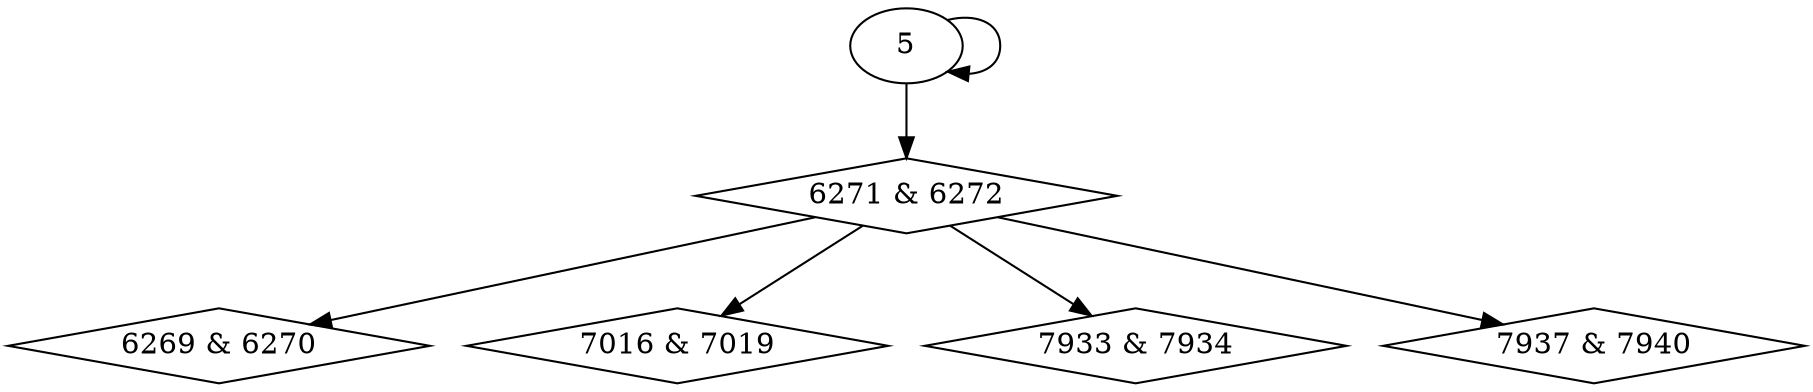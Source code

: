 digraph {
0 [label = "6269 & 6270", shape = diamond];
1 [label = "6271 & 6272", shape = diamond];
2 [label = "7016 & 7019", shape = diamond];
3 [label = "7933 & 7934", shape = diamond];
4 [label = "7937 & 7940", shape = diamond];
1 -> 0;
5 -> 1;
1 -> 2;
1 -> 3;
1 -> 4;
5 -> 5;
}
